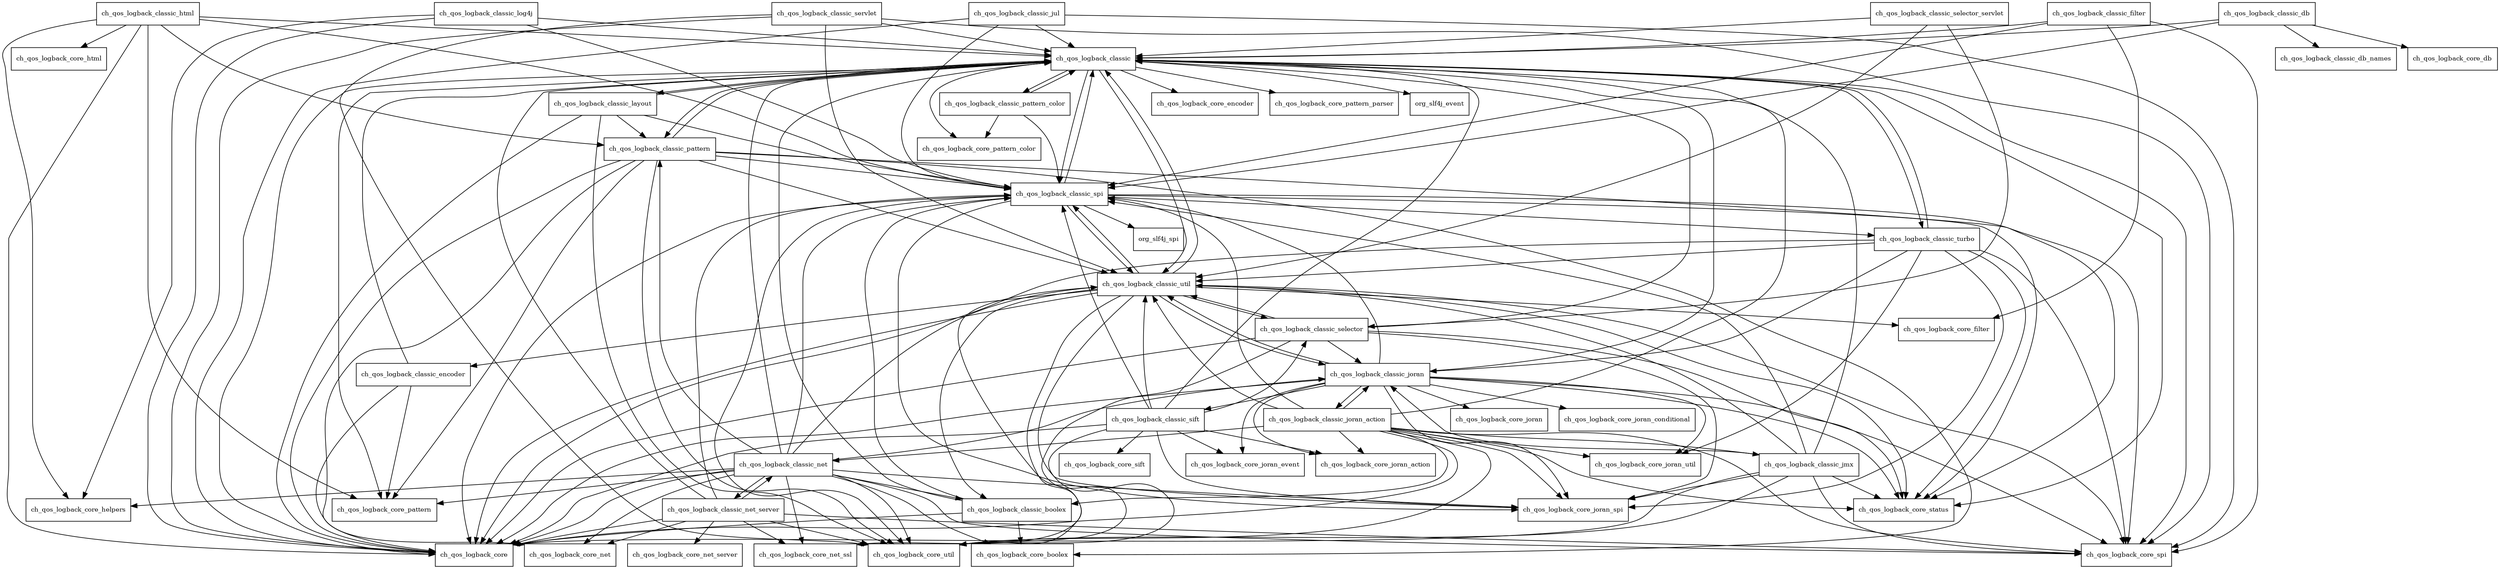 digraph logback_classic_1_3_0_alpha4_package_dependencies {
  node [shape = box, fontsize=10.0];
  ch_qos_logback_classic -> ch_qos_logback_classic_layout;
  ch_qos_logback_classic -> ch_qos_logback_classic_pattern;
  ch_qos_logback_classic -> ch_qos_logback_classic_pattern_color;
  ch_qos_logback_classic -> ch_qos_logback_classic_spi;
  ch_qos_logback_classic -> ch_qos_logback_classic_turbo;
  ch_qos_logback_classic -> ch_qos_logback_classic_util;
  ch_qos_logback_classic -> ch_qos_logback_core;
  ch_qos_logback_classic -> ch_qos_logback_core_encoder;
  ch_qos_logback_classic -> ch_qos_logback_core_pattern;
  ch_qos_logback_classic -> ch_qos_logback_core_pattern_color;
  ch_qos_logback_classic -> ch_qos_logback_core_pattern_parser;
  ch_qos_logback_classic -> ch_qos_logback_core_spi;
  ch_qos_logback_classic -> ch_qos_logback_core_status;
  ch_qos_logback_classic -> org_slf4j_event;
  ch_qos_logback_classic_boolex -> ch_qos_logback_classic;
  ch_qos_logback_classic_boolex -> ch_qos_logback_classic_spi;
  ch_qos_logback_classic_boolex -> ch_qos_logback_core;
  ch_qos_logback_classic_boolex -> ch_qos_logback_core_boolex;
  ch_qos_logback_classic_db -> ch_qos_logback_classic;
  ch_qos_logback_classic_db -> ch_qos_logback_classic_db_names;
  ch_qos_logback_classic_db -> ch_qos_logback_classic_spi;
  ch_qos_logback_classic_db -> ch_qos_logback_core_db;
  ch_qos_logback_classic_encoder -> ch_qos_logback_classic;
  ch_qos_logback_classic_encoder -> ch_qos_logback_core;
  ch_qos_logback_classic_encoder -> ch_qos_logback_core_pattern;
  ch_qos_logback_classic_filter -> ch_qos_logback_classic;
  ch_qos_logback_classic_filter -> ch_qos_logback_classic_spi;
  ch_qos_logback_classic_filter -> ch_qos_logback_core_filter;
  ch_qos_logback_classic_filter -> ch_qos_logback_core_spi;
  ch_qos_logback_classic_html -> ch_qos_logback_classic;
  ch_qos_logback_classic_html -> ch_qos_logback_classic_pattern;
  ch_qos_logback_classic_html -> ch_qos_logback_classic_spi;
  ch_qos_logback_classic_html -> ch_qos_logback_core;
  ch_qos_logback_classic_html -> ch_qos_logback_core_helpers;
  ch_qos_logback_classic_html -> ch_qos_logback_core_html;
  ch_qos_logback_classic_html -> ch_qos_logback_core_pattern;
  ch_qos_logback_classic_jmx -> ch_qos_logback_classic;
  ch_qos_logback_classic_jmx -> ch_qos_logback_classic_joran;
  ch_qos_logback_classic_jmx -> ch_qos_logback_classic_spi;
  ch_qos_logback_classic_jmx -> ch_qos_logback_classic_util;
  ch_qos_logback_classic_jmx -> ch_qos_logback_core;
  ch_qos_logback_classic_jmx -> ch_qos_logback_core_joran_spi;
  ch_qos_logback_classic_jmx -> ch_qos_logback_core_spi;
  ch_qos_logback_classic_jmx -> ch_qos_logback_core_status;
  ch_qos_logback_classic_jmx -> ch_qos_logback_core_util;
  ch_qos_logback_classic_joran -> ch_qos_logback_classic;
  ch_qos_logback_classic_joran -> ch_qos_logback_classic_joran_action;
  ch_qos_logback_classic_joran -> ch_qos_logback_classic_sift;
  ch_qos_logback_classic_joran -> ch_qos_logback_classic_spi;
  ch_qos_logback_classic_joran -> ch_qos_logback_classic_util;
  ch_qos_logback_classic_joran -> ch_qos_logback_core;
  ch_qos_logback_classic_joran -> ch_qos_logback_core_joran;
  ch_qos_logback_classic_joran -> ch_qos_logback_core_joran_action;
  ch_qos_logback_classic_joran -> ch_qos_logback_core_joran_conditional;
  ch_qos_logback_classic_joran -> ch_qos_logback_core_joran_event;
  ch_qos_logback_classic_joran -> ch_qos_logback_core_joran_spi;
  ch_qos_logback_classic_joran -> ch_qos_logback_core_joran_util;
  ch_qos_logback_classic_joran -> ch_qos_logback_core_spi;
  ch_qos_logback_classic_joran -> ch_qos_logback_core_status;
  ch_qos_logback_classic_joran_action -> ch_qos_logback_classic;
  ch_qos_logback_classic_joran_action -> ch_qos_logback_classic_boolex;
  ch_qos_logback_classic_joran_action -> ch_qos_logback_classic_jmx;
  ch_qos_logback_classic_joran_action -> ch_qos_logback_classic_joran;
  ch_qos_logback_classic_joran_action -> ch_qos_logback_classic_net;
  ch_qos_logback_classic_joran_action -> ch_qos_logback_classic_spi;
  ch_qos_logback_classic_joran_action -> ch_qos_logback_classic_util;
  ch_qos_logback_classic_joran_action -> ch_qos_logback_core;
  ch_qos_logback_classic_joran_action -> ch_qos_logback_core_joran_action;
  ch_qos_logback_classic_joran_action -> ch_qos_logback_core_joran_spi;
  ch_qos_logback_classic_joran_action -> ch_qos_logback_core_joran_util;
  ch_qos_logback_classic_joran_action -> ch_qos_logback_core_spi;
  ch_qos_logback_classic_joran_action -> ch_qos_logback_core_status;
  ch_qos_logback_classic_joran_action -> ch_qos_logback_core_util;
  ch_qos_logback_classic_jul -> ch_qos_logback_classic;
  ch_qos_logback_classic_jul -> ch_qos_logback_classic_spi;
  ch_qos_logback_classic_jul -> ch_qos_logback_core;
  ch_qos_logback_classic_jul -> ch_qos_logback_core_spi;
  ch_qos_logback_classic_layout -> ch_qos_logback_classic;
  ch_qos_logback_classic_layout -> ch_qos_logback_classic_pattern;
  ch_qos_logback_classic_layout -> ch_qos_logback_classic_spi;
  ch_qos_logback_classic_layout -> ch_qos_logback_core;
  ch_qos_logback_classic_layout -> ch_qos_logback_core_util;
  ch_qos_logback_classic_log4j -> ch_qos_logback_classic;
  ch_qos_logback_classic_log4j -> ch_qos_logback_classic_spi;
  ch_qos_logback_classic_log4j -> ch_qos_logback_core;
  ch_qos_logback_classic_log4j -> ch_qos_logback_core_helpers;
  ch_qos_logback_classic_net -> ch_qos_logback_classic;
  ch_qos_logback_classic_net -> ch_qos_logback_classic_boolex;
  ch_qos_logback_classic_net -> ch_qos_logback_classic_joran;
  ch_qos_logback_classic_net -> ch_qos_logback_classic_net_server;
  ch_qos_logback_classic_net -> ch_qos_logback_classic_pattern;
  ch_qos_logback_classic_net -> ch_qos_logback_classic_spi;
  ch_qos_logback_classic_net -> ch_qos_logback_classic_util;
  ch_qos_logback_classic_net -> ch_qos_logback_core;
  ch_qos_logback_classic_net -> ch_qos_logback_core_boolex;
  ch_qos_logback_classic_net -> ch_qos_logback_core_helpers;
  ch_qos_logback_classic_net -> ch_qos_logback_core_joran_spi;
  ch_qos_logback_classic_net -> ch_qos_logback_core_net;
  ch_qos_logback_classic_net -> ch_qos_logback_core_net_ssl;
  ch_qos_logback_classic_net -> ch_qos_logback_core_pattern;
  ch_qos_logback_classic_net -> ch_qos_logback_core_spi;
  ch_qos_logback_classic_net -> ch_qos_logback_core_util;
  ch_qos_logback_classic_net_server -> ch_qos_logback_classic;
  ch_qos_logback_classic_net_server -> ch_qos_logback_classic_net;
  ch_qos_logback_classic_net_server -> ch_qos_logback_classic_spi;
  ch_qos_logback_classic_net_server -> ch_qos_logback_core;
  ch_qos_logback_classic_net_server -> ch_qos_logback_core_net;
  ch_qos_logback_classic_net_server -> ch_qos_logback_core_net_server;
  ch_qos_logback_classic_net_server -> ch_qos_logback_core_net_ssl;
  ch_qos_logback_classic_net_server -> ch_qos_logback_core_spi;
  ch_qos_logback_classic_net_server -> ch_qos_logback_core_util;
  ch_qos_logback_classic_pattern -> ch_qos_logback_classic;
  ch_qos_logback_classic_pattern -> ch_qos_logback_classic_spi;
  ch_qos_logback_classic_pattern -> ch_qos_logback_classic_util;
  ch_qos_logback_classic_pattern -> ch_qos_logback_core;
  ch_qos_logback_classic_pattern -> ch_qos_logback_core_boolex;
  ch_qos_logback_classic_pattern -> ch_qos_logback_core_net;
  ch_qos_logback_classic_pattern -> ch_qos_logback_core_pattern;
  ch_qos_logback_classic_pattern -> ch_qos_logback_core_status;
  ch_qos_logback_classic_pattern -> ch_qos_logback_core_util;
  ch_qos_logback_classic_pattern_color -> ch_qos_logback_classic;
  ch_qos_logback_classic_pattern_color -> ch_qos_logback_classic_spi;
  ch_qos_logback_classic_pattern_color -> ch_qos_logback_core_pattern_color;
  ch_qos_logback_classic_selector -> ch_qos_logback_classic;
  ch_qos_logback_classic_selector -> ch_qos_logback_classic_joran;
  ch_qos_logback_classic_selector -> ch_qos_logback_classic_util;
  ch_qos_logback_classic_selector -> ch_qos_logback_core;
  ch_qos_logback_classic_selector -> ch_qos_logback_core_joran_spi;
  ch_qos_logback_classic_selector -> ch_qos_logback_core_status;
  ch_qos_logback_classic_selector -> ch_qos_logback_core_util;
  ch_qos_logback_classic_selector_servlet -> ch_qos_logback_classic;
  ch_qos_logback_classic_selector_servlet -> ch_qos_logback_classic_selector;
  ch_qos_logback_classic_selector_servlet -> ch_qos_logback_classic_util;
  ch_qos_logback_classic_servlet -> ch_qos_logback_classic;
  ch_qos_logback_classic_servlet -> ch_qos_logback_classic_util;
  ch_qos_logback_classic_servlet -> ch_qos_logback_core;
  ch_qos_logback_classic_servlet -> ch_qos_logback_core_spi;
  ch_qos_logback_classic_servlet -> ch_qos_logback_core_util;
  ch_qos_logback_classic_sift -> ch_qos_logback_classic;
  ch_qos_logback_classic_sift -> ch_qos_logback_classic_selector;
  ch_qos_logback_classic_sift -> ch_qos_logback_classic_spi;
  ch_qos_logback_classic_sift -> ch_qos_logback_classic_util;
  ch_qos_logback_classic_sift -> ch_qos_logback_core;
  ch_qos_logback_classic_sift -> ch_qos_logback_core_joran_action;
  ch_qos_logback_classic_sift -> ch_qos_logback_core_joran_event;
  ch_qos_logback_classic_sift -> ch_qos_logback_core_joran_spi;
  ch_qos_logback_classic_sift -> ch_qos_logback_core_sift;
  ch_qos_logback_classic_sift -> ch_qos_logback_core_util;
  ch_qos_logback_classic_spi -> ch_qos_logback_classic;
  ch_qos_logback_classic_spi -> ch_qos_logback_classic_turbo;
  ch_qos_logback_classic_spi -> ch_qos_logback_classic_util;
  ch_qos_logback_classic_spi -> ch_qos_logback_core;
  ch_qos_logback_classic_spi -> ch_qos_logback_core_joran_spi;
  ch_qos_logback_classic_spi -> ch_qos_logback_core_spi;
  ch_qos_logback_classic_spi -> ch_qos_logback_core_status;
  ch_qos_logback_classic_spi -> ch_qos_logback_core_util;
  ch_qos_logback_classic_spi -> org_slf4j_spi;
  ch_qos_logback_classic_turbo -> ch_qos_logback_classic;
  ch_qos_logback_classic_turbo -> ch_qos_logback_classic_joran;
  ch_qos_logback_classic_turbo -> ch_qos_logback_classic_util;
  ch_qos_logback_classic_turbo -> ch_qos_logback_core;
  ch_qos_logback_classic_turbo -> ch_qos_logback_core_joran_spi;
  ch_qos_logback_classic_turbo -> ch_qos_logback_core_joran_util;
  ch_qos_logback_classic_turbo -> ch_qos_logback_core_spi;
  ch_qos_logback_classic_turbo -> ch_qos_logback_core_status;
  ch_qos_logback_classic_util -> ch_qos_logback_classic;
  ch_qos_logback_classic_util -> ch_qos_logback_classic_boolex;
  ch_qos_logback_classic_util -> ch_qos_logback_classic_encoder;
  ch_qos_logback_classic_util -> ch_qos_logback_classic_joran;
  ch_qos_logback_classic_util -> ch_qos_logback_classic_selector;
  ch_qos_logback_classic_util -> ch_qos_logback_classic_spi;
  ch_qos_logback_classic_util -> ch_qos_logback_core;
  ch_qos_logback_classic_util -> ch_qos_logback_core_filter;
  ch_qos_logback_classic_util -> ch_qos_logback_core_joran_spi;
  ch_qos_logback_classic_util -> ch_qos_logback_core_net_ssl;
  ch_qos_logback_classic_util -> ch_qos_logback_core_spi;
  ch_qos_logback_classic_util -> ch_qos_logback_core_status;
  ch_qos_logback_classic_util -> ch_qos_logback_core_util;
}
